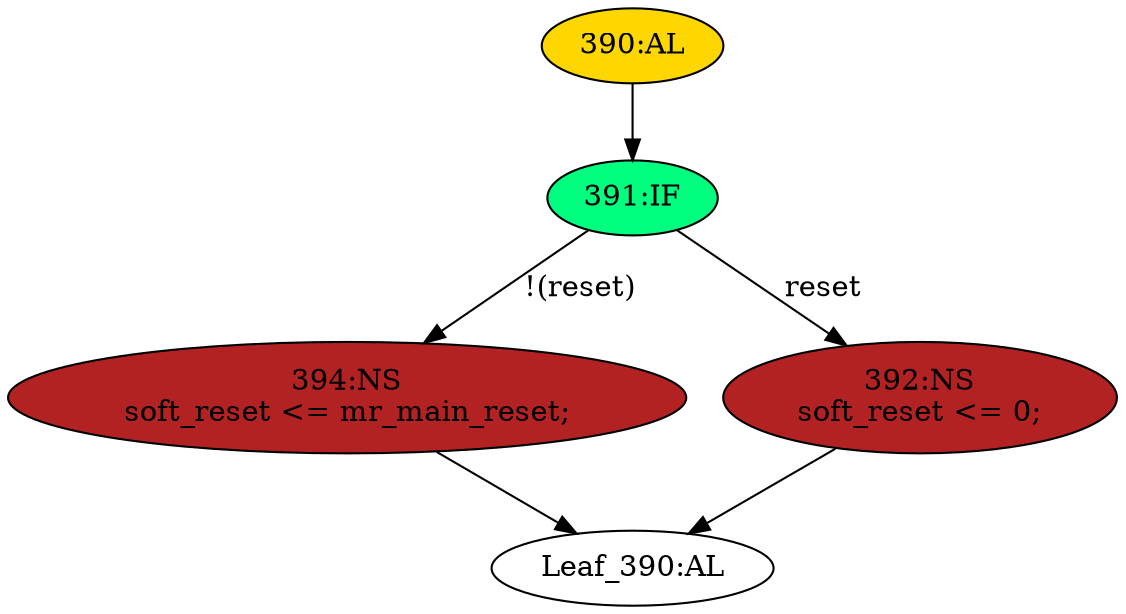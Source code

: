strict digraph "" {
	node [label="\N"];
	"394:NS"	 [ast="<pyverilog.vparser.ast.NonblockingSubstitution object at 0x7f702a73b210>",
		fillcolor=firebrick,
		label="394:NS
soft_reset <= mr_main_reset;",
		statements="[<pyverilog.vparser.ast.NonblockingSubstitution object at 0x7f702a73b210>]",
		style=filled,
		typ=NonblockingSubstitution];
	"Leaf_390:AL"	 [def_var="['soft_reset']",
		label="Leaf_390:AL"];
	"394:NS" -> "Leaf_390:AL"	 [cond="[]",
		lineno=None];
	"392:NS"	 [ast="<pyverilog.vparser.ast.NonblockingSubstitution object at 0x7f702a73b5d0>",
		fillcolor=firebrick,
		label="392:NS
soft_reset <= 0;",
		statements="[<pyverilog.vparser.ast.NonblockingSubstitution object at 0x7f702a73b5d0>]",
		style=filled,
		typ=NonblockingSubstitution];
	"392:NS" -> "Leaf_390:AL"	 [cond="[]",
		lineno=None];
	"390:AL"	 [ast="<pyverilog.vparser.ast.Always object at 0x7f702a73b810>",
		clk_sens=True,
		fillcolor=gold,
		label="390:AL",
		sens="['ck', 'reset']",
		statements="[]",
		style=filled,
		typ=Always,
		use_var="['reset', 'mr_main_reset']"];
	"391:IF"	 [ast="<pyverilog.vparser.ast.IfStatement object at 0x7f702a73b710>",
		fillcolor=springgreen,
		label="391:IF",
		statements="[]",
		style=filled,
		typ=IfStatement];
	"390:AL" -> "391:IF"	 [cond="[]",
		lineno=None];
	"391:IF" -> "394:NS"	 [cond="['reset']",
		label="!(reset)",
		lineno=391];
	"391:IF" -> "392:NS"	 [cond="['reset']",
		label=reset,
		lineno=391];
}
